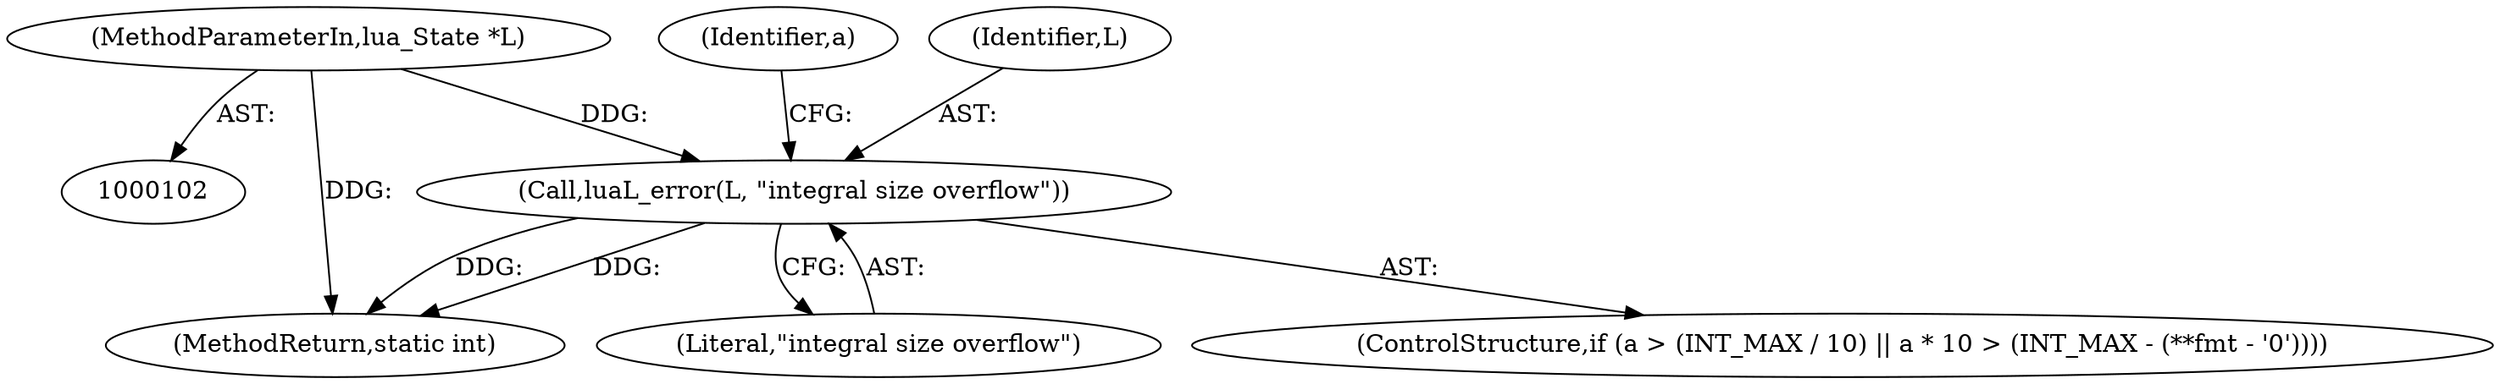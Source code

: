 digraph "1_redis_1eb08bcd4634ae42ec45e8284923ac048beaa4c3_1@pointer" {
"1000141" [label="(Call,luaL_error(L, \"integral size overflow\"))"];
"1000103" [label="(MethodParameterIn,lua_State *L)"];
"1000162" [label="(MethodReturn,static int)"];
"1000145" [label="(Identifier,a)"];
"1000143" [label="(Literal,\"integral size overflow\")"];
"1000123" [label="(ControlStructure,if (a > (INT_MAX / 10) || a * 10 > (INT_MAX - (**fmt - '0'))))"];
"1000142" [label="(Identifier,L)"];
"1000141" [label="(Call,luaL_error(L, \"integral size overflow\"))"];
"1000103" [label="(MethodParameterIn,lua_State *L)"];
"1000141" -> "1000123"  [label="AST: "];
"1000141" -> "1000143"  [label="CFG: "];
"1000142" -> "1000141"  [label="AST: "];
"1000143" -> "1000141"  [label="AST: "];
"1000145" -> "1000141"  [label="CFG: "];
"1000141" -> "1000162"  [label="DDG: "];
"1000141" -> "1000162"  [label="DDG: "];
"1000103" -> "1000141"  [label="DDG: "];
"1000103" -> "1000102"  [label="AST: "];
"1000103" -> "1000162"  [label="DDG: "];
}
